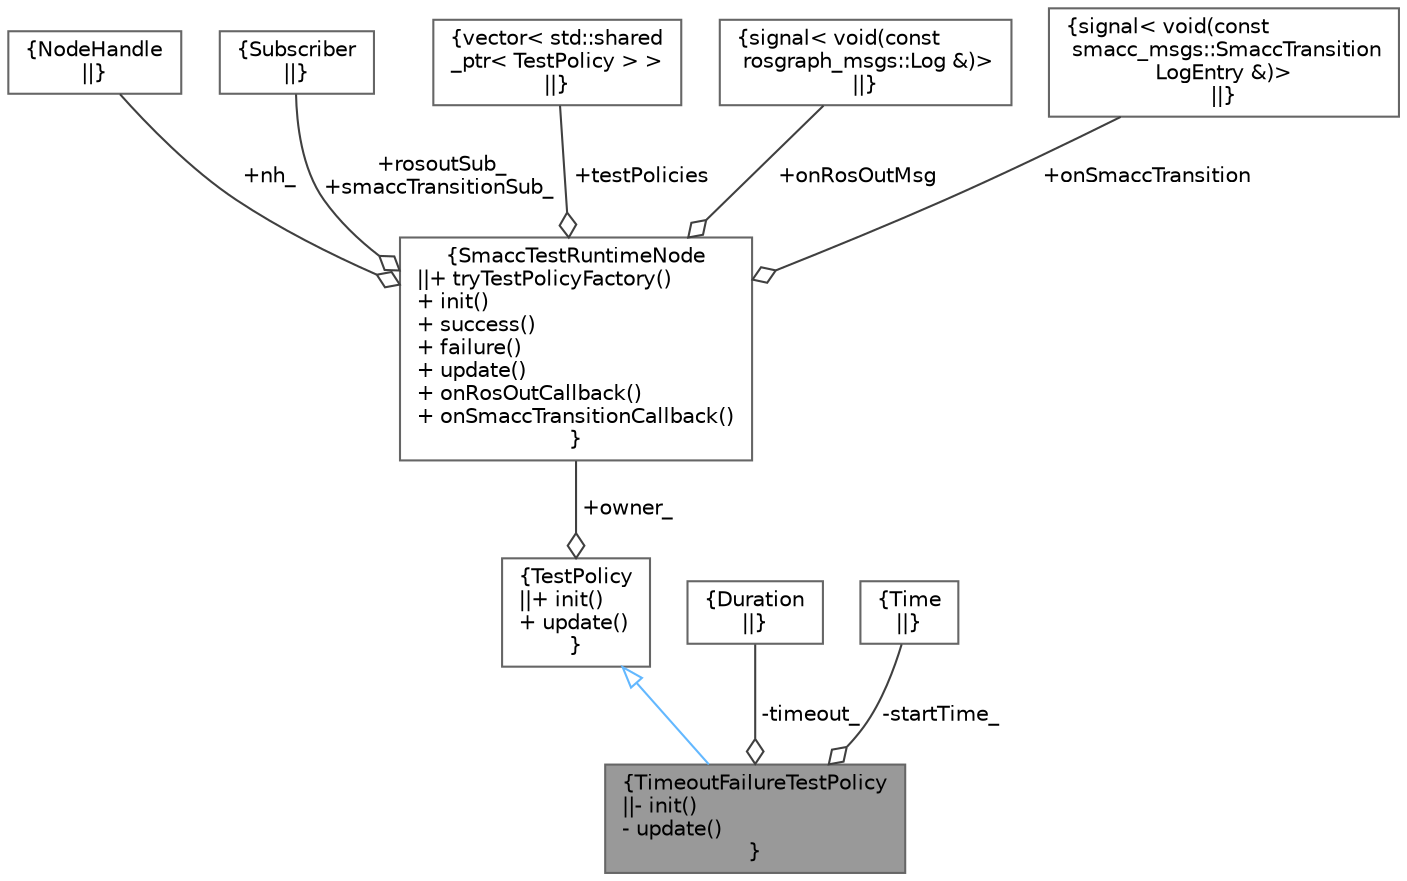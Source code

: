 digraph "TimeoutFailureTestPolicy"
{
 // LATEX_PDF_SIZE
  bgcolor="transparent";
  edge [fontname=Helvetica,fontsize=10,labelfontname=Helvetica,labelfontsize=10];
  node [fontname=Helvetica,fontsize=10,shape=box,height=0.2,width=0.4];
  Node1 [label="{TimeoutFailureTestPolicy\n||- init()\l- update()\l}",height=0.2,width=0.4,color="gray40", fillcolor="grey60", style="filled", fontcolor="black",tooltip=" "];
  Node2 -> Node1 [dir="back",color="steelblue1",style="solid",arrowtail="onormal"];
  Node2 [label="{TestPolicy\n||+ init()\l+ update()\l}",height=0.2,width=0.4,color="gray40", fillcolor="white", style="filled",URL="$classTestPolicy.html",tooltip=" "];
  Node3 -> Node2 [color="grey25",style="solid",label=" +owner_" ,arrowhead="odiamond"];
  Node3 [label="{SmaccTestRuntimeNode\n||+ tryTestPolicyFactory()\l+ init()\l+ success()\l+ failure()\l+ update()\l+ onRosOutCallback()\l+ onSmaccTransitionCallback()\l}",height=0.2,width=0.4,color="gray40", fillcolor="white", style="filled",URL="$classSmaccTestRuntimeNode.html",tooltip=" "];
  Node4 -> Node3 [color="grey25",style="solid",label=" +nh_" ,arrowhead="odiamond"];
  Node4 [label="{NodeHandle\n||}",height=0.2,width=0.4,color="gray40", fillcolor="white", style="filled",tooltip=" "];
  Node5 -> Node3 [color="grey25",style="solid",label=" +rosoutSub_\n+smaccTransitionSub_" ,arrowhead="odiamond"];
  Node5 [label="{Subscriber\n||}",height=0.2,width=0.4,color="gray40", fillcolor="white", style="filled",tooltip=" "];
  Node6 -> Node3 [color="grey25",style="solid",label=" +testPolicies" ,arrowhead="odiamond"];
  Node6 [label="{vector\< std::shared\l_ptr\< TestPolicy \> \>\n||}",height=0.2,width=0.4,color="gray40", fillcolor="white", style="filled",tooltip=" "];
  Node7 -> Node3 [color="grey25",style="solid",label=" +onRosOutMsg" ,arrowhead="odiamond"];
  Node7 [label="{signal\< void(const\l rosgraph_msgs::Log &)\>\n||}",height=0.2,width=0.4,color="gray40", fillcolor="white", style="filled",tooltip=" "];
  Node8 -> Node3 [color="grey25",style="solid",label=" +onSmaccTransition" ,arrowhead="odiamond"];
  Node8 [label="{signal\< void(const\l smacc_msgs::SmaccTransition\lLogEntry &)\>\n||}",height=0.2,width=0.4,color="gray40", fillcolor="white", style="filled",tooltip=" "];
  Node9 -> Node1 [color="grey25",style="solid",label=" -timeout_" ,arrowhead="odiamond"];
  Node9 [label="{Duration\n||}",height=0.2,width=0.4,color="gray40", fillcolor="white", style="filled",tooltip=" "];
  Node10 -> Node1 [color="grey25",style="solid",label=" -startTime_" ,arrowhead="odiamond"];
  Node10 [label="{Time\n||}",height=0.2,width=0.4,color="gray40", fillcolor="white", style="filled",tooltip=" "];
}
